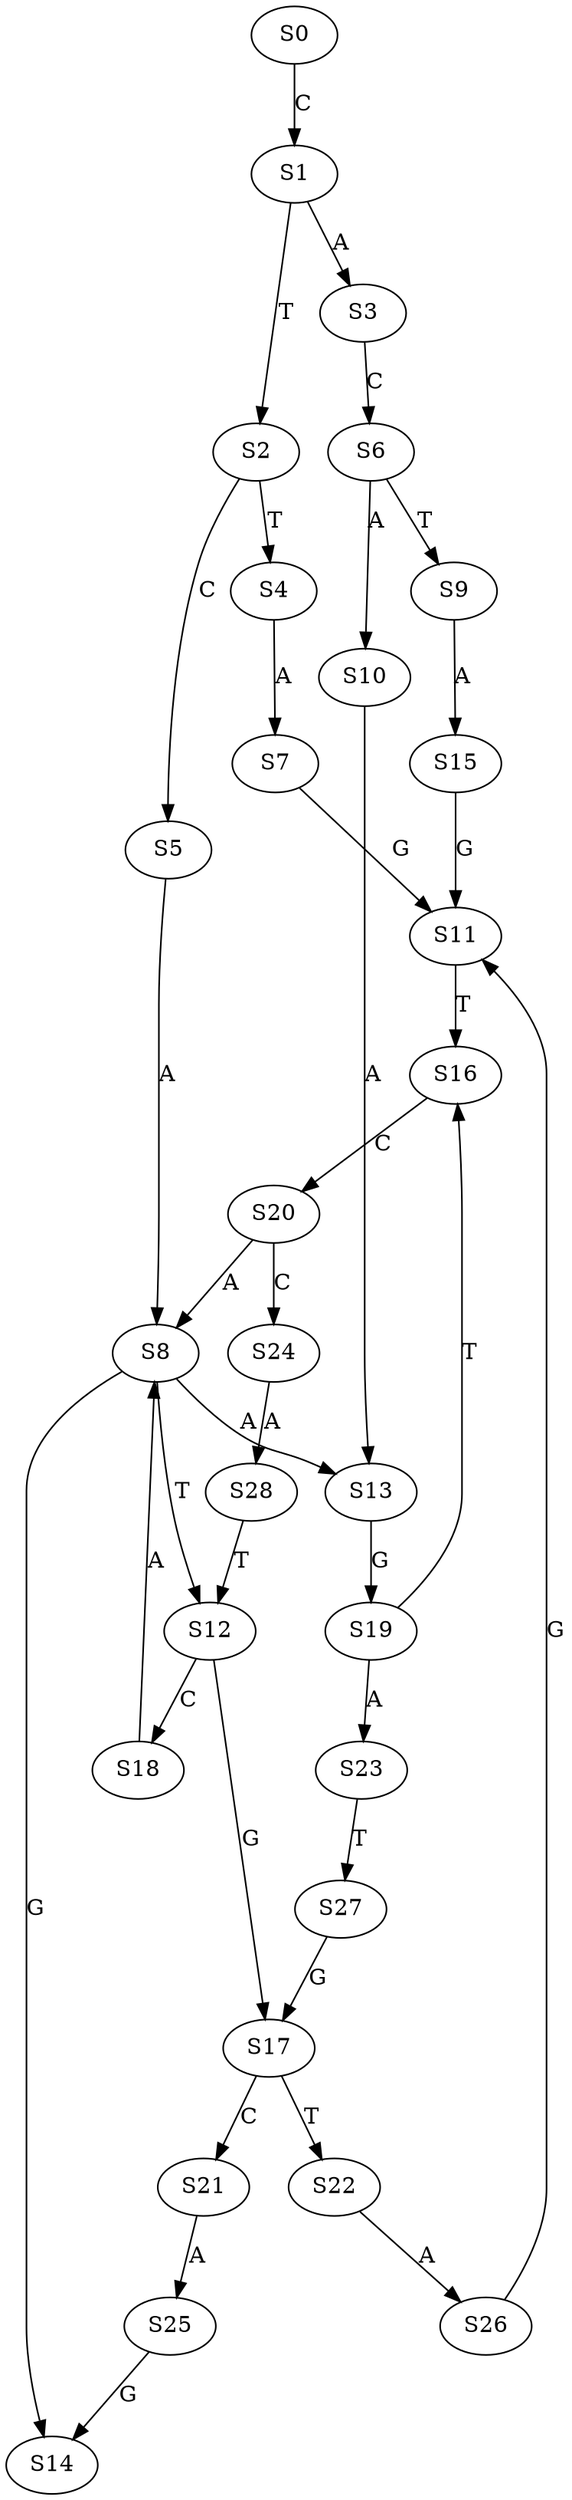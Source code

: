 strict digraph  {
	S0 -> S1 [ label = C ];
	S1 -> S2 [ label = T ];
	S1 -> S3 [ label = A ];
	S2 -> S4 [ label = T ];
	S2 -> S5 [ label = C ];
	S3 -> S6 [ label = C ];
	S4 -> S7 [ label = A ];
	S5 -> S8 [ label = A ];
	S6 -> S9 [ label = T ];
	S6 -> S10 [ label = A ];
	S7 -> S11 [ label = G ];
	S8 -> S12 [ label = T ];
	S8 -> S13 [ label = A ];
	S8 -> S14 [ label = G ];
	S9 -> S15 [ label = A ];
	S10 -> S13 [ label = A ];
	S11 -> S16 [ label = T ];
	S12 -> S17 [ label = G ];
	S12 -> S18 [ label = C ];
	S13 -> S19 [ label = G ];
	S15 -> S11 [ label = G ];
	S16 -> S20 [ label = C ];
	S17 -> S21 [ label = C ];
	S17 -> S22 [ label = T ];
	S18 -> S8 [ label = A ];
	S19 -> S23 [ label = A ];
	S19 -> S16 [ label = T ];
	S20 -> S8 [ label = A ];
	S20 -> S24 [ label = C ];
	S21 -> S25 [ label = A ];
	S22 -> S26 [ label = A ];
	S23 -> S27 [ label = T ];
	S24 -> S28 [ label = A ];
	S25 -> S14 [ label = G ];
	S26 -> S11 [ label = G ];
	S27 -> S17 [ label = G ];
	S28 -> S12 [ label = T ];
}
